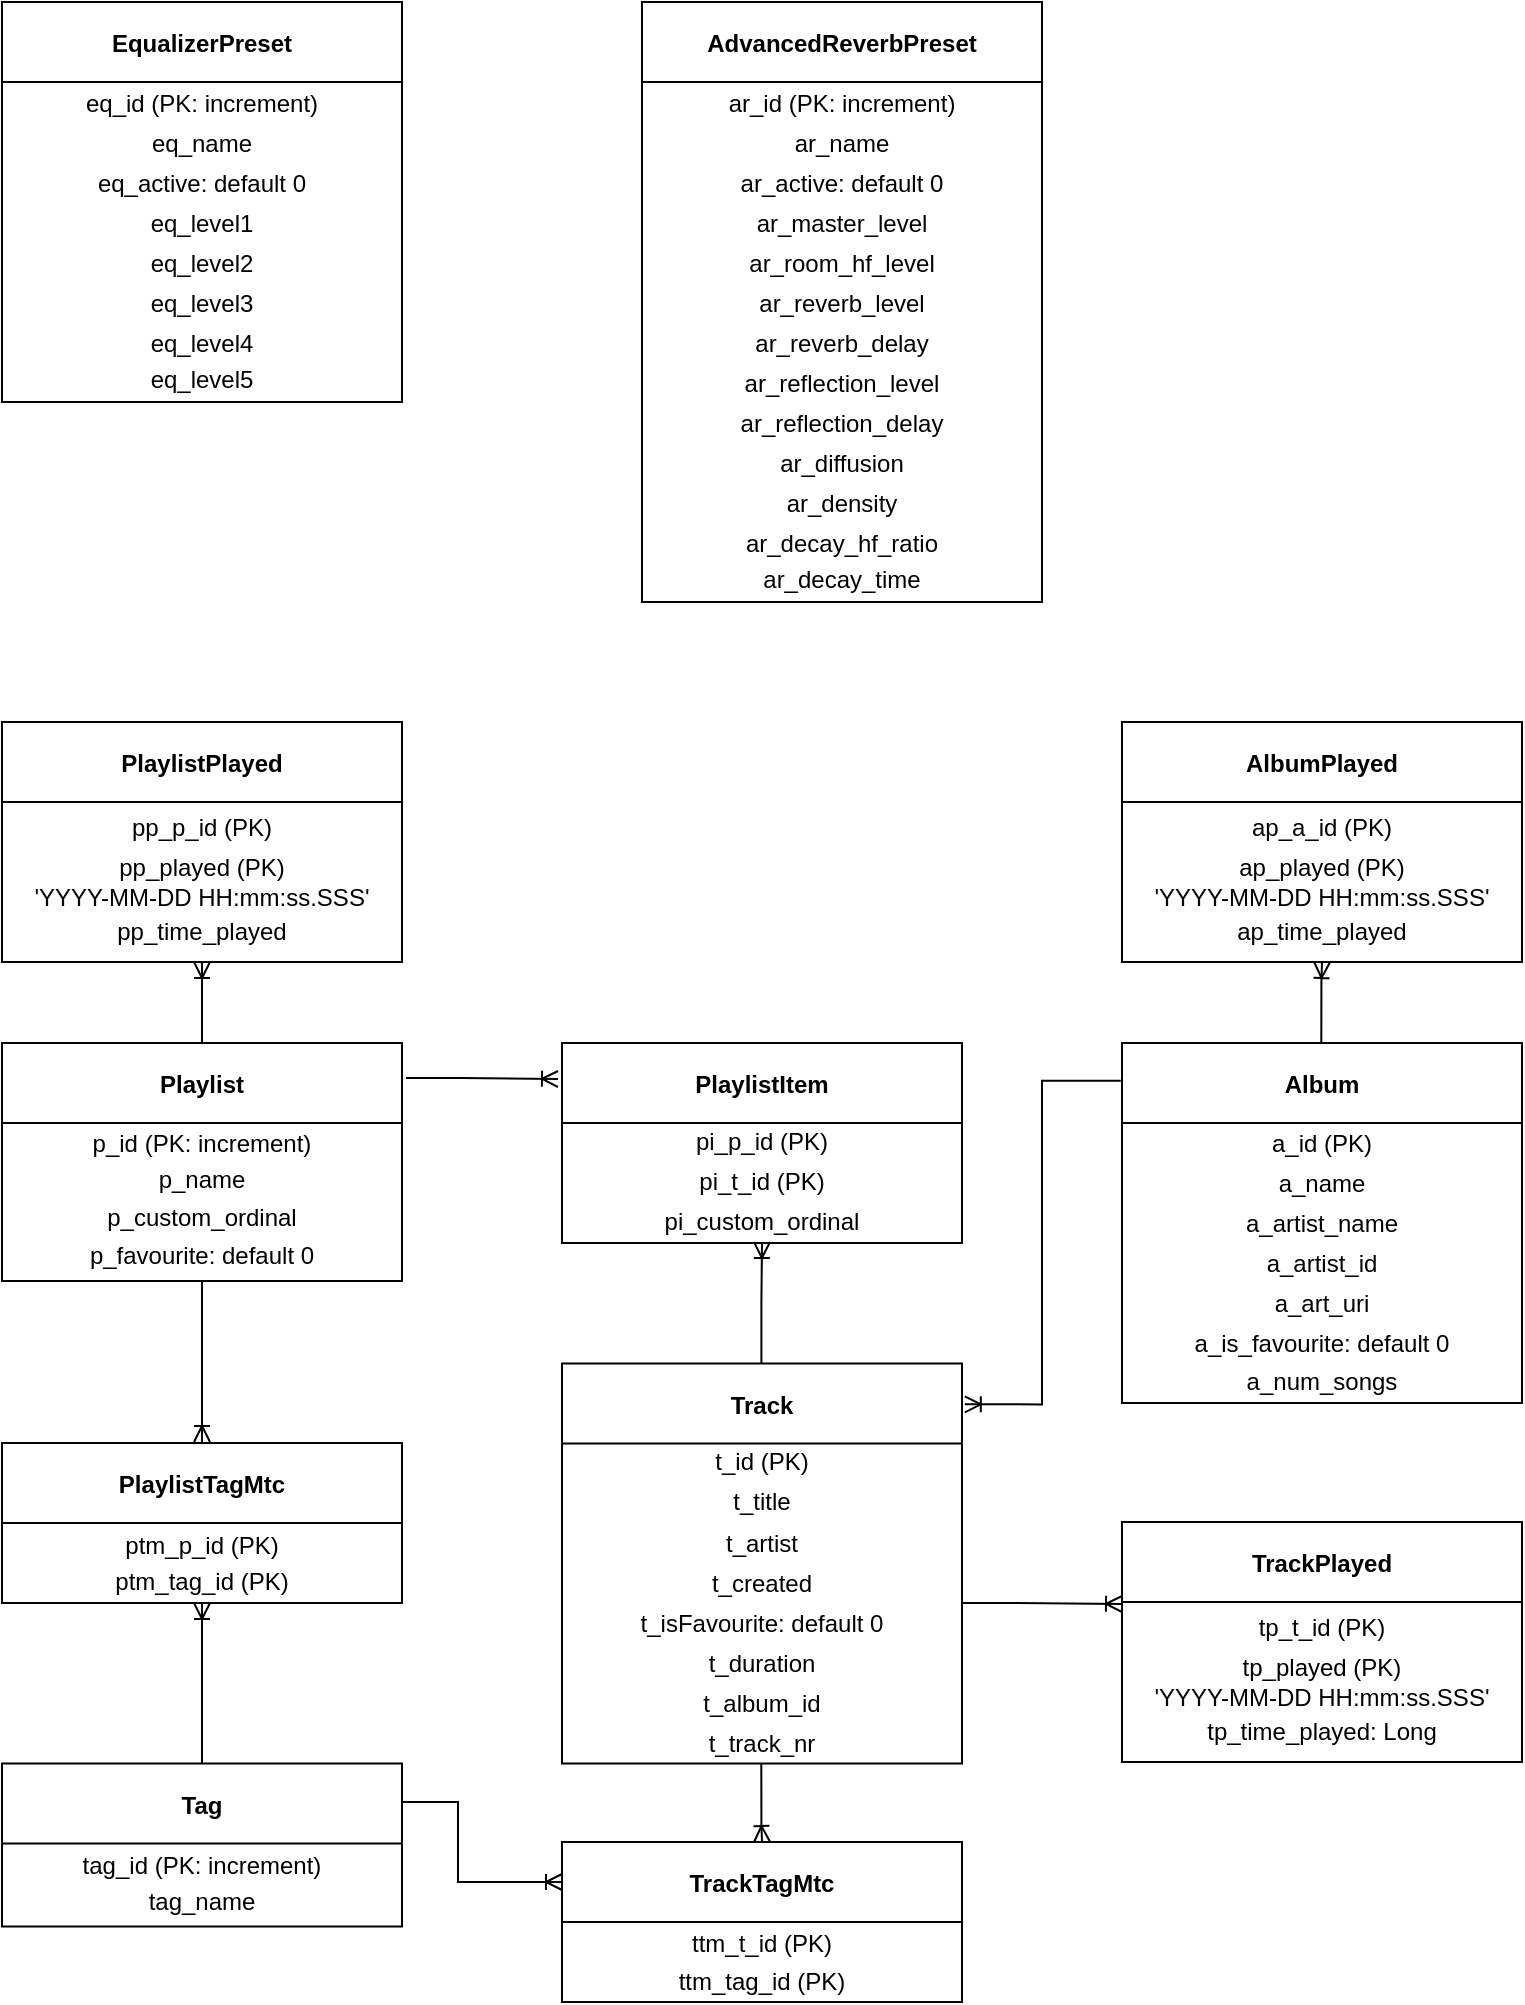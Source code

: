 <mxfile version="14.9.6" type="device"><diagram id="R2lEEEUBdFMjLlhIrx00" name="Page-1"><mxGraphModel dx="3741" dy="1497" grid="1" gridSize="10" guides="1" tooltips="1" connect="1" arrows="1" fold="1" page="1" pageScale="1" pageWidth="850" pageHeight="1100" math="0" shadow="0" extFonts="Permanent Marker^https://fonts.googleapis.com/css?family=Permanent+Marker"><root><mxCell id="0"/><mxCell id="1" parent="0"/><mxCell id="EXQ5YkTZao0YpwizTzRX-23" style="edgeStyle=orthogonalEdgeStyle;rounded=0;orthogonalLoop=1;jettySize=auto;html=1;exitX=0.5;exitY=0;exitDx=0;exitDy=0;entryX=0.5;entryY=1;entryDx=0;entryDy=0;endArrow=ERoneToMany;endFill=0;" parent="1" source="ASpLACSmr5t7BUj4uXGP-8" target="C73bpjmQPpyLcj9TKDOl-4" edge="1"><mxGeometry relative="1" as="geometry"/></mxCell><mxCell id="ASpLACSmr5t7BUj4uXGP-8" value="Tag" style="swimlane;startSize=40;" parent="1" vertex="1"><mxGeometry x="40" y="920.75" width="200" height="81.5" as="geometry"/></mxCell><mxCell id="ASpLACSmr5t7BUj4uXGP-9" value="tag_id (PK: increment)" style="text;html=1;strokeColor=none;fillColor=none;align=center;verticalAlign=middle;whiteSpace=wrap;rounded=0;" parent="ASpLACSmr5t7BUj4uXGP-8" vertex="1"><mxGeometry x="10" y="41" width="180" height="20" as="geometry"/></mxCell><mxCell id="ASpLACSmr5t7BUj4uXGP-10" value="tag_name" style="text;html=1;strokeColor=none;fillColor=none;align=center;verticalAlign=middle;whiteSpace=wrap;rounded=0;" parent="ASpLACSmr5t7BUj4uXGP-8" vertex="1"><mxGeometry x="10" y="59" width="180" height="20" as="geometry"/></mxCell><mxCell id="C73bpjmQPpyLcj9TKDOl-4" value="PlaylistTagMtc" style="swimlane;startSize=40;" parent="1" vertex="1"><mxGeometry x="40" y="760.5" width="200" height="80" as="geometry"/></mxCell><mxCell id="C73bpjmQPpyLcj9TKDOl-5" value="ptm_p_id (PK)" style="text;html=1;strokeColor=none;fillColor=none;align=center;verticalAlign=middle;whiteSpace=wrap;rounded=0;" parent="C73bpjmQPpyLcj9TKDOl-4" vertex="1"><mxGeometry x="10" y="41" width="180" height="20" as="geometry"/></mxCell><mxCell id="C73bpjmQPpyLcj9TKDOl-6" value="ptm_tag_id (PK)" style="text;html=1;strokeColor=none;fillColor=none;align=center;verticalAlign=middle;whiteSpace=wrap;rounded=0;" parent="C73bpjmQPpyLcj9TKDOl-4" vertex="1"><mxGeometry x="10" y="59" width="180" height="20" as="geometry"/></mxCell><mxCell id="C73bpjmQPpyLcj9TKDOl-7" value="TrackTagMtc" style="swimlane;startSize=40;" parent="1" vertex="1"><mxGeometry x="320" y="960" width="200" height="80" as="geometry"/></mxCell><mxCell id="C73bpjmQPpyLcj9TKDOl-8" value="ttm_t_id (PK)" style="text;html=1;strokeColor=none;fillColor=none;align=center;verticalAlign=middle;whiteSpace=wrap;rounded=0;" parent="C73bpjmQPpyLcj9TKDOl-7" vertex="1"><mxGeometry x="10" y="41" width="180" height="20" as="geometry"/></mxCell><mxCell id="C73bpjmQPpyLcj9TKDOl-9" value="ttm_tag_id (PK)" style="text;html=1;strokeColor=none;fillColor=none;align=center;verticalAlign=middle;whiteSpace=wrap;rounded=0;" parent="C73bpjmQPpyLcj9TKDOl-7" vertex="1"><mxGeometry x="10" y="60" width="180" height="20" as="geometry"/></mxCell><mxCell id="d-JsLVM1JyWQdLtU0kbF-2" value="TrackPlayed" style="swimlane;startSize=40;" parent="1" vertex="1"><mxGeometry x="600" y="800" width="200" height="120" as="geometry"/></mxCell><mxCell id="d-JsLVM1JyWQdLtU0kbF-3" value="tp_t_id (PK)" style="text;html=1;strokeColor=none;fillColor=none;align=center;verticalAlign=middle;whiteSpace=wrap;rounded=0;" parent="d-JsLVM1JyWQdLtU0kbF-2" vertex="1"><mxGeometry x="10" y="43" width="180" height="20" as="geometry"/></mxCell><mxCell id="d-JsLVM1JyWQdLtU0kbF-4" value="tp_played (PK)&lt;br&gt;'YYYY-MM-DD HH:mm:ss.SSS'" style="text;html=1;strokeColor=none;fillColor=none;align=center;verticalAlign=middle;whiteSpace=wrap;rounded=0;" parent="d-JsLVM1JyWQdLtU0kbF-2" vertex="1"><mxGeometry x="10" y="59" width="180" height="41" as="geometry"/></mxCell><mxCell id="EXQ5YkTZao0YpwizTzRX-2" value="" style="group" parent="1" vertex="1" connectable="0"><mxGeometry x="40" y="560.5" width="200" height="119" as="geometry"/></mxCell><mxCell id="ASpLACSmr5t7BUj4uXGP-6" value="Playlist" style="swimlane;startSize=40;" parent="EXQ5YkTZao0YpwizTzRX-2" vertex="1"><mxGeometry width="200" height="119" as="geometry"/></mxCell><mxCell id="ASpLACSmr5t7BUj4uXGP-7" value="p_id (PK: increment)" style="text;html=1;strokeColor=none;fillColor=none;align=center;verticalAlign=middle;whiteSpace=wrap;rounded=0;" parent="ASpLACSmr5t7BUj4uXGP-6" vertex="1"><mxGeometry x="10" y="40" width="180" height="20" as="geometry"/></mxCell><mxCell id="ASpLACSmr5t7BUj4uXGP-16" value="p_name" style="text;html=1;strokeColor=none;fillColor=none;align=center;verticalAlign=middle;whiteSpace=wrap;rounded=0;" parent="EXQ5YkTZao0YpwizTzRX-2" vertex="1"><mxGeometry x="10" y="58" width="180" height="20" as="geometry"/></mxCell><mxCell id="93T6C2DbR8N9bo7Hs1vx-21" value="p_custom_ordinal" style="text;html=1;strokeColor=none;fillColor=none;align=center;verticalAlign=middle;whiteSpace=wrap;rounded=0;" parent="EXQ5YkTZao0YpwizTzRX-2" vertex="1"><mxGeometry x="10" y="77" width="180" height="20" as="geometry"/></mxCell><mxCell id="93T6C2DbR8N9bo7Hs1vx-22" value="p_favourite: default 0" style="text;html=1;strokeColor=none;fillColor=none;align=center;verticalAlign=middle;whiteSpace=wrap;rounded=0;" parent="EXQ5YkTZao0YpwizTzRX-2" vertex="1"><mxGeometry x="10" y="96" width="180" height="20" as="geometry"/></mxCell><mxCell id="EXQ5YkTZao0YpwizTzRX-3" value="" style="group" parent="1" vertex="1" connectable="0"><mxGeometry x="320" y="560.5" width="200" height="100" as="geometry"/></mxCell><mxCell id="Jwq-ULi-y-qju-EVucu7-1" value="PlaylistItem" style="swimlane;startSize=40;" parent="EXQ5YkTZao0YpwizTzRX-3" vertex="1"><mxGeometry width="200" height="100" as="geometry"/></mxCell><mxCell id="Jwq-ULi-y-qju-EVucu7-2" value="pi_p_id (PK)" style="text;html=1;strokeColor=none;fillColor=none;align=center;verticalAlign=middle;whiteSpace=wrap;rounded=0;" parent="Jwq-ULi-y-qju-EVucu7-1" vertex="1"><mxGeometry x="10" y="39" width="180" height="20" as="geometry"/></mxCell><mxCell id="Jwq-ULi-y-qju-EVucu7-3" value="pi_t_id (PK)" style="text;html=1;strokeColor=none;fillColor=none;align=center;verticalAlign=middle;whiteSpace=wrap;rounded=0;" parent="Jwq-ULi-y-qju-EVucu7-1" vertex="1"><mxGeometry x="10" y="59" width="180" height="20" as="geometry"/></mxCell><mxCell id="93T6C2DbR8N9bo7Hs1vx-20" value="pi_custom_ordinal" style="text;html=1;strokeColor=none;fillColor=none;align=center;verticalAlign=middle;whiteSpace=wrap;rounded=0;" parent="EXQ5YkTZao0YpwizTzRX-3" vertex="1"><mxGeometry x="10" y="79" width="180" height="20" as="geometry"/></mxCell><mxCell id="EXQ5YkTZao0YpwizTzRX-4" value="" style="group" parent="1" vertex="1" connectable="0"><mxGeometry x="320" y="720.75" width="200" height="200" as="geometry"/></mxCell><mxCell id="ASpLACSmr5t7BUj4uXGP-1" value="Track" style="swimlane;startSize=40;" parent="EXQ5YkTZao0YpwizTzRX-4" vertex="1"><mxGeometry width="200" height="200" as="geometry"/></mxCell><mxCell id="ASpLACSmr5t7BUj4uXGP-4" value="t_id (PK)" style="text;html=1;strokeColor=none;fillColor=none;align=center;verticalAlign=middle;whiteSpace=wrap;rounded=0;" parent="ASpLACSmr5t7BUj4uXGP-1" vertex="1"><mxGeometry x="10" y="39" width="180" height="20" as="geometry"/></mxCell><mxCell id="93T6C2DbR8N9bo7Hs1vx-23" value="t_isFavourite: default 0" style="text;html=1;strokeColor=none;fillColor=none;align=center;verticalAlign=middle;whiteSpace=wrap;rounded=0;" parent="ASpLACSmr5t7BUj4uXGP-1" vertex="1"><mxGeometry x="10" y="120" width="180" height="20" as="geometry"/></mxCell><mxCell id="SshMNhiajl-poPOWsSwz-1" value="t_duration" style="text;html=1;strokeColor=none;fillColor=none;align=center;verticalAlign=middle;whiteSpace=wrap;rounded=0;" parent="ASpLACSmr5t7BUj4uXGP-1" vertex="1"><mxGeometry x="10" y="140" width="180" height="20" as="geometry"/></mxCell><mxCell id="SshMNhiajl-poPOWsSwz-2" value="t_album_id" style="text;html=1;strokeColor=none;fillColor=none;align=center;verticalAlign=middle;whiteSpace=wrap;rounded=0;" parent="ASpLACSmr5t7BUj4uXGP-1" vertex="1"><mxGeometry x="10" y="160" width="180" height="20" as="geometry"/></mxCell><mxCell id="EXQ5YkTZao0YpwizTzRX-1" value="t_track_nr" style="text;html=1;strokeColor=none;fillColor=none;align=center;verticalAlign=middle;whiteSpace=wrap;rounded=0;" parent="ASpLACSmr5t7BUj4uXGP-1" vertex="1"><mxGeometry x="10" y="180" width="180" height="20" as="geometry"/></mxCell><mxCell id="ASpLACSmr5t7BUj4uXGP-5" value="t_title" style="text;html=1;strokeColor=none;fillColor=none;align=center;verticalAlign=middle;whiteSpace=wrap;rounded=0;" parent="EXQ5YkTZao0YpwizTzRX-4" vertex="1"><mxGeometry x="10" y="59" width="180" height="20" as="geometry"/></mxCell><mxCell id="ASpLACSmr5t7BUj4uXGP-14" value="t_artist" style="text;html=1;strokeColor=none;fillColor=none;align=center;verticalAlign=middle;whiteSpace=wrap;rounded=0;" parent="EXQ5YkTZao0YpwizTzRX-4" vertex="1"><mxGeometry x="10" y="80" width="180" height="20" as="geometry"/></mxCell><mxCell id="93T6C2DbR8N9bo7Hs1vx-1" value="t_created" style="text;html=1;strokeColor=none;fillColor=none;align=center;verticalAlign=middle;whiteSpace=wrap;rounded=0;" parent="EXQ5YkTZao0YpwizTzRX-4" vertex="1"><mxGeometry x="10" y="100" width="180" height="20" as="geometry"/></mxCell><mxCell id="EXQ5YkTZao0YpwizTzRX-5" value="" style="group" parent="1" vertex="1" connectable="0"><mxGeometry x="40" y="40" width="200" height="200" as="geometry"/></mxCell><mxCell id="ASpLACSmr5t7BUj4uXGP-19" value="EqualizerPreset" style="swimlane;startSize=40;" parent="EXQ5YkTZao0YpwizTzRX-5" vertex="1"><mxGeometry width="200" height="200" as="geometry"/></mxCell><mxCell id="ASpLACSmr5t7BUj4uXGP-20" value="eq_id (PK: increment)" style="text;html=1;strokeColor=none;fillColor=none;align=center;verticalAlign=middle;whiteSpace=wrap;rounded=0;" parent="ASpLACSmr5t7BUj4uXGP-19" vertex="1"><mxGeometry x="10" y="41" width="180" height="20" as="geometry"/></mxCell><mxCell id="ASpLACSmr5t7BUj4uXGP-21" value="eq_name" style="text;html=1;strokeColor=none;fillColor=none;align=center;verticalAlign=middle;whiteSpace=wrap;rounded=0;" parent="ASpLACSmr5t7BUj4uXGP-19" vertex="1"><mxGeometry x="10" y="61" width="180" height="20" as="geometry"/></mxCell><mxCell id="ASpLACSmr5t7BUj4uXGP-22" value="eq_active: default 0" style="text;html=1;strokeColor=none;fillColor=none;align=center;verticalAlign=middle;whiteSpace=wrap;rounded=0;" parent="ASpLACSmr5t7BUj4uXGP-19" vertex="1"><mxGeometry x="10" y="81" width="180" height="20" as="geometry"/></mxCell><mxCell id="ASpLACSmr5t7BUj4uXGP-23" value="eq_level1" style="text;html=1;strokeColor=none;fillColor=none;align=center;verticalAlign=middle;whiteSpace=wrap;rounded=0;" parent="ASpLACSmr5t7BUj4uXGP-19" vertex="1"><mxGeometry x="10" y="101" width="180" height="20" as="geometry"/></mxCell><mxCell id="93T6C2DbR8N9bo7Hs1vx-12" value="eq_level2" style="text;html=1;strokeColor=none;fillColor=none;align=center;verticalAlign=middle;whiteSpace=wrap;rounded=0;" parent="EXQ5YkTZao0YpwizTzRX-5" vertex="1"><mxGeometry x="10" y="121" width="180" height="20" as="geometry"/></mxCell><mxCell id="93T6C2DbR8N9bo7Hs1vx-13" value="eq_level3" style="text;html=1;strokeColor=none;fillColor=none;align=center;verticalAlign=middle;whiteSpace=wrap;rounded=0;" parent="EXQ5YkTZao0YpwizTzRX-5" vertex="1"><mxGeometry x="10" y="141" width="180" height="20" as="geometry"/></mxCell><mxCell id="93T6C2DbR8N9bo7Hs1vx-14" value="eq_level4" style="text;html=1;strokeColor=none;fillColor=none;align=center;verticalAlign=middle;whiteSpace=wrap;rounded=0;" parent="EXQ5YkTZao0YpwizTzRX-5" vertex="1"><mxGeometry x="10" y="161" width="180" height="20" as="geometry"/></mxCell><mxCell id="93T6C2DbR8N9bo7Hs1vx-15" value="eq_level5" style="text;html=1;strokeColor=none;fillColor=none;align=center;verticalAlign=middle;whiteSpace=wrap;rounded=0;" parent="EXQ5YkTZao0YpwizTzRX-5" vertex="1"><mxGeometry x="10" y="179" width="180" height="20" as="geometry"/></mxCell><mxCell id="EXQ5YkTZao0YpwizTzRX-6" value="" style="group" parent="1" vertex="1" connectable="0"><mxGeometry x="360" y="40" width="200" height="300" as="geometry"/></mxCell><mxCell id="Jwq-ULi-y-qju-EVucu7-20" value="AdvancedReverbPreset" style="swimlane;startSize=40;" parent="EXQ5YkTZao0YpwizTzRX-6" vertex="1"><mxGeometry width="200" height="300" as="geometry"/></mxCell><mxCell id="Jwq-ULi-y-qju-EVucu7-21" value="ar_id (PK: increment)" style="text;html=1;strokeColor=none;fillColor=none;align=center;verticalAlign=middle;whiteSpace=wrap;rounded=0;" parent="Jwq-ULi-y-qju-EVucu7-20" vertex="1"><mxGeometry x="10" y="41" width="180" height="20" as="geometry"/></mxCell><mxCell id="Jwq-ULi-y-qju-EVucu7-22" value="ar_name" style="text;html=1;strokeColor=none;fillColor=none;align=center;verticalAlign=middle;whiteSpace=wrap;rounded=0;" parent="Jwq-ULi-y-qju-EVucu7-20" vertex="1"><mxGeometry x="10" y="61" width="180" height="20" as="geometry"/></mxCell><mxCell id="Jwq-ULi-y-qju-EVucu7-23" value="ar_active: default 0" style="text;html=1;strokeColor=none;fillColor=none;align=center;verticalAlign=middle;whiteSpace=wrap;rounded=0;" parent="Jwq-ULi-y-qju-EVucu7-20" vertex="1"><mxGeometry x="10" y="81" width="180" height="20" as="geometry"/></mxCell><mxCell id="Jwq-ULi-y-qju-EVucu7-24" value="ar_master_level" style="text;html=1;strokeColor=none;fillColor=none;align=center;verticalAlign=middle;whiteSpace=wrap;rounded=0;" parent="Jwq-ULi-y-qju-EVucu7-20" vertex="1"><mxGeometry x="10" y="101" width="180" height="20" as="geometry"/></mxCell><mxCell id="93T6C2DbR8N9bo7Hs1vx-3" value="ar_room_hf_level" style="text;html=1;strokeColor=none;fillColor=none;align=center;verticalAlign=middle;whiteSpace=wrap;rounded=0;" parent="EXQ5YkTZao0YpwizTzRX-6" vertex="1"><mxGeometry x="10" y="121" width="180" height="20" as="geometry"/></mxCell><mxCell id="93T6C2DbR8N9bo7Hs1vx-4" value="ar_reverb_level" style="text;html=1;strokeColor=none;fillColor=none;align=center;verticalAlign=middle;whiteSpace=wrap;rounded=0;" parent="EXQ5YkTZao0YpwizTzRX-6" vertex="1"><mxGeometry x="10" y="141" width="180" height="20" as="geometry"/></mxCell><mxCell id="93T6C2DbR8N9bo7Hs1vx-5" value="ar_reverb_delay" style="text;html=1;strokeColor=none;fillColor=none;align=center;verticalAlign=middle;whiteSpace=wrap;rounded=0;" parent="EXQ5YkTZao0YpwizTzRX-6" vertex="1"><mxGeometry x="10" y="161" width="180" height="20" as="geometry"/></mxCell><mxCell id="93T6C2DbR8N9bo7Hs1vx-6" value="ar_reflection_level" style="text;html=1;strokeColor=none;fillColor=none;align=center;verticalAlign=middle;whiteSpace=wrap;rounded=0;" parent="EXQ5YkTZao0YpwizTzRX-6" vertex="1"><mxGeometry x="10" y="181" width="180" height="20" as="geometry"/></mxCell><mxCell id="93T6C2DbR8N9bo7Hs1vx-7" value="ar_reflection_delay" style="text;html=1;strokeColor=none;fillColor=none;align=center;verticalAlign=middle;whiteSpace=wrap;rounded=0;" parent="EXQ5YkTZao0YpwizTzRX-6" vertex="1"><mxGeometry x="10" y="201" width="180" height="20" as="geometry"/></mxCell><mxCell id="93T6C2DbR8N9bo7Hs1vx-8" value="ar_diffusion" style="text;html=1;strokeColor=none;fillColor=none;align=center;verticalAlign=middle;whiteSpace=wrap;rounded=0;" parent="EXQ5YkTZao0YpwizTzRX-6" vertex="1"><mxGeometry x="10" y="221" width="180" height="20" as="geometry"/></mxCell><mxCell id="93T6C2DbR8N9bo7Hs1vx-9" value="ar_density" style="text;html=1;strokeColor=none;fillColor=none;align=center;verticalAlign=middle;whiteSpace=wrap;rounded=0;" parent="EXQ5YkTZao0YpwizTzRX-6" vertex="1"><mxGeometry x="10" y="241" width="180" height="20" as="geometry"/></mxCell><mxCell id="93T6C2DbR8N9bo7Hs1vx-10" value="ar_decay_hf_ratio" style="text;html=1;strokeColor=none;fillColor=none;align=center;verticalAlign=middle;whiteSpace=wrap;rounded=0;" parent="EXQ5YkTZao0YpwizTzRX-6" vertex="1"><mxGeometry x="10" y="261" width="180" height="20" as="geometry"/></mxCell><mxCell id="93T6C2DbR8N9bo7Hs1vx-11" value="ar_decay_time" style="text;html=1;strokeColor=none;fillColor=none;align=center;verticalAlign=middle;whiteSpace=wrap;rounded=0;" parent="EXQ5YkTZao0YpwizTzRX-6" vertex="1"><mxGeometry x="10" y="279" width="180" height="20" as="geometry"/></mxCell><mxCell id="EXQ5YkTZao0YpwizTzRX-7" value="AlbumPlayed" style="swimlane;startSize=40;" parent="1" vertex="1"><mxGeometry x="600" y="400" width="200" height="120" as="geometry"/></mxCell><mxCell id="EXQ5YkTZao0YpwizTzRX-8" value="ap_a_id (PK)" style="text;html=1;strokeColor=none;fillColor=none;align=center;verticalAlign=middle;whiteSpace=wrap;rounded=0;" parent="EXQ5YkTZao0YpwizTzRX-7" vertex="1"><mxGeometry x="10" y="43" width="180" height="20" as="geometry"/></mxCell><mxCell id="EXQ5YkTZao0YpwizTzRX-9" value="ap_played (PK)&lt;br&gt;'YYYY-MM-DD HH:mm:ss.SSS'" style="text;html=1;strokeColor=none;fillColor=none;align=center;verticalAlign=middle;whiteSpace=wrap;rounded=0;" parent="EXQ5YkTZao0YpwizTzRX-7" vertex="1"><mxGeometry x="10" y="59" width="180" height="41" as="geometry"/></mxCell><mxCell id="EXQ5YkTZao0YpwizTzRX-10" value="PlaylistPlayed" style="swimlane;startSize=40;" parent="1" vertex="1"><mxGeometry x="40" y="400" width="200" height="120" as="geometry"/></mxCell><mxCell id="EXQ5YkTZao0YpwizTzRX-11" value="pp_p_id (PK)" style="text;html=1;strokeColor=none;fillColor=none;align=center;verticalAlign=middle;whiteSpace=wrap;rounded=0;" parent="EXQ5YkTZao0YpwizTzRX-10" vertex="1"><mxGeometry x="10" y="43" width="180" height="20" as="geometry"/></mxCell><mxCell id="EXQ5YkTZao0YpwizTzRX-12" value="pp_played (PK)&lt;br&gt;'YYYY-MM-DD HH:mm:ss.SSS'" style="text;html=1;strokeColor=none;fillColor=none;align=center;verticalAlign=middle;whiteSpace=wrap;rounded=0;" parent="EXQ5YkTZao0YpwizTzRX-10" vertex="1"><mxGeometry x="10" y="59" width="180" height="41" as="geometry"/></mxCell><mxCell id="EXQ5YkTZao0YpwizTzRX-13" value="Album" style="swimlane;startSize=40;" parent="1" vertex="1"><mxGeometry x="600" y="560.5" width="200" height="180" as="geometry"/></mxCell><mxCell id="EXQ5YkTZao0YpwizTzRX-14" value="a_id (PK)" style="text;html=1;strokeColor=none;fillColor=none;align=center;verticalAlign=middle;whiteSpace=wrap;rounded=0;" parent="EXQ5YkTZao0YpwizTzRX-13" vertex="1"><mxGeometry x="10" y="40" width="180" height="20" as="geometry"/></mxCell><mxCell id="EXQ5YkTZao0YpwizTzRX-16" value="a_name" style="text;html=1;strokeColor=none;fillColor=none;align=center;verticalAlign=middle;whiteSpace=wrap;rounded=0;" parent="EXQ5YkTZao0YpwizTzRX-13" vertex="1"><mxGeometry x="10" y="60" width="180" height="20" as="geometry"/></mxCell><mxCell id="EXQ5YkTZao0YpwizTzRX-17" value="a_artist_name" style="text;html=1;strokeColor=none;fillColor=none;align=center;verticalAlign=middle;whiteSpace=wrap;rounded=0;" parent="EXQ5YkTZao0YpwizTzRX-13" vertex="1"><mxGeometry x="10" y="80" width="180" height="20" as="geometry"/></mxCell><mxCell id="EXQ5YkTZao0YpwizTzRX-18" value="a_artist_id" style="text;html=1;strokeColor=none;fillColor=none;align=center;verticalAlign=middle;whiteSpace=wrap;rounded=0;" parent="EXQ5YkTZao0YpwizTzRX-13" vertex="1"><mxGeometry x="10" y="100" width="180" height="20" as="geometry"/></mxCell><mxCell id="EXQ5YkTZao0YpwizTzRX-19" value="a_art_uri" style="text;html=1;strokeColor=none;fillColor=none;align=center;verticalAlign=middle;whiteSpace=wrap;rounded=0;" parent="EXQ5YkTZao0YpwizTzRX-13" vertex="1"><mxGeometry x="10" y="120" width="180" height="20" as="geometry"/></mxCell><mxCell id="EXQ5YkTZao0YpwizTzRX-20" value="a_is_favourite: default 0" style="text;html=1;strokeColor=none;fillColor=none;align=center;verticalAlign=middle;whiteSpace=wrap;rounded=0;" parent="EXQ5YkTZao0YpwizTzRX-13" vertex="1"><mxGeometry x="10" y="140" width="180" height="20" as="geometry"/></mxCell><mxCell id="EXQ5YkTZao0YpwizTzRX-21" value="a_num_songs" style="text;html=1;strokeColor=none;fillColor=none;align=center;verticalAlign=middle;whiteSpace=wrap;rounded=0;" parent="EXQ5YkTZao0YpwizTzRX-13" vertex="1"><mxGeometry x="10" y="159" width="180" height="20" as="geometry"/></mxCell><mxCell id="EXQ5YkTZao0YpwizTzRX-25" style="edgeStyle=orthogonalEdgeStyle;rounded=0;orthogonalLoop=1;jettySize=auto;html=1;exitX=0.5;exitY=1;exitDx=0;exitDy=0;endArrow=ERoneToMany;endFill=0;" parent="1" source="ASpLACSmr5t7BUj4uXGP-6" edge="1"><mxGeometry relative="1" as="geometry"><mxPoint x="260" y="760.5" as="sourcePoint"/><mxPoint x="140" y="760" as="targetPoint"/><Array as="points"><mxPoint x="140" y="740"/><mxPoint x="140" y="740"/></Array></mxGeometry></mxCell><mxCell id="EXQ5YkTZao0YpwizTzRX-26" style="edgeStyle=orthogonalEdgeStyle;rounded=0;orthogonalLoop=1;jettySize=auto;html=1;exitX=0.5;exitY=0;exitDx=0;exitDy=0;endArrow=ERoneToMany;endFill=0;" parent="1" source="ASpLACSmr5t7BUj4uXGP-6" edge="1"><mxGeometry relative="1" as="geometry"><mxPoint x="140" y="550.25" as="sourcePoint"/><mxPoint x="140" y="520" as="targetPoint"/></mxGeometry></mxCell><mxCell id="EXQ5YkTZao0YpwizTzRX-27" style="edgeStyle=orthogonalEdgeStyle;rounded=0;orthogonalLoop=1;jettySize=auto;html=1;exitX=1.01;exitY=0.147;exitDx=0;exitDy=0;endArrow=ERoneToMany;endFill=0;entryX=-0.01;entryY=0.18;entryDx=0;entryDy=0;entryPerimeter=0;exitPerimeter=0;" parent="1" source="ASpLACSmr5t7BUj4uXGP-6" target="Jwq-ULi-y-qju-EVucu7-1" edge="1"><mxGeometry relative="1" as="geometry"><mxPoint x="270" y="640.25" as="sourcePoint"/><mxPoint x="270" y="720.75" as="targetPoint"/><Array as="points"><mxPoint x="270" y="578"/></Array></mxGeometry></mxCell><mxCell id="EXQ5YkTZao0YpwizTzRX-28" style="edgeStyle=orthogonalEdgeStyle;rounded=0;orthogonalLoop=1;jettySize=auto;html=1;exitX=0.5;exitY=0;exitDx=0;exitDy=0;endArrow=ERoneToMany;endFill=0;" parent="1" edge="1"><mxGeometry relative="1" as="geometry"><mxPoint x="419.71" y="720.75" as="sourcePoint"/><mxPoint x="420" y="660" as="targetPoint"/><Array as="points"><mxPoint x="420" y="690"/><mxPoint x="420" y="690"/></Array></mxGeometry></mxCell><mxCell id="EXQ5YkTZao0YpwizTzRX-29" style="edgeStyle=orthogonalEdgeStyle;rounded=0;orthogonalLoop=1;jettySize=auto;html=1;exitX=1.01;exitY=0.147;exitDx=0;exitDy=0;endArrow=ERoneToMany;endFill=0;entryX=0;entryY=0.25;entryDx=0;entryDy=0;exitPerimeter=0;" parent="1" target="C73bpjmQPpyLcj9TKDOl-7" edge="1"><mxGeometry relative="1" as="geometry"><mxPoint x="240" y="940.003" as="sourcePoint"/><mxPoint x="316" y="940.51" as="targetPoint"/><Array as="points"><mxPoint x="268" y="940"/><mxPoint x="268" y="980"/></Array></mxGeometry></mxCell><mxCell id="EXQ5YkTZao0YpwizTzRX-30" style="edgeStyle=orthogonalEdgeStyle;rounded=0;orthogonalLoop=1;jettySize=auto;html=1;endArrow=ERoneToMany;endFill=0;" parent="1" edge="1"><mxGeometry relative="1" as="geometry"><mxPoint x="419.66" y="920.75" as="sourcePoint"/><mxPoint x="420" y="960" as="targetPoint"/><Array as="points"><mxPoint x="419.66" y="951"/><mxPoint x="419.66" y="951"/></Array></mxGeometry></mxCell><mxCell id="EXQ5YkTZao0YpwizTzRX-31" style="edgeStyle=orthogonalEdgeStyle;rounded=0;orthogonalLoop=1;jettySize=auto;html=1;exitX=1.01;exitY=0.147;exitDx=0;exitDy=0;endArrow=ERoneToMany;endFill=0;exitPerimeter=0;" parent="1" edge="1"><mxGeometry relative="1" as="geometry"><mxPoint x="520" y="840.503" as="sourcePoint"/><mxPoint x="600" y="841" as="targetPoint"/><Array as="points"><mxPoint x="548" y="840.51"/></Array></mxGeometry></mxCell><mxCell id="EXQ5YkTZao0YpwizTzRX-32" style="edgeStyle=orthogonalEdgeStyle;rounded=0;orthogonalLoop=1;jettySize=auto;html=1;exitX=0.5;exitY=0;exitDx=0;exitDy=0;endArrow=ERoneToMany;endFill=0;" parent="1" edge="1"><mxGeometry relative="1" as="geometry"><mxPoint x="699.66" y="560.75" as="sourcePoint"/><mxPoint x="700" y="520" as="targetPoint"/><Array as="points"><mxPoint x="699.95" y="530"/><mxPoint x="699.95" y="530"/></Array></mxGeometry></mxCell><mxCell id="EXQ5YkTZao0YpwizTzRX-33" style="edgeStyle=orthogonalEdgeStyle;rounded=0;orthogonalLoop=1;jettySize=auto;html=1;exitX=-0.003;exitY=0.105;exitDx=0;exitDy=0;endArrow=ERoneToMany;endFill=0;exitPerimeter=0;entryX=1.007;entryY=0.102;entryDx=0;entryDy=0;entryPerimeter=0;" parent="1" source="EXQ5YkTZao0YpwizTzRX-13" target="ASpLACSmr5t7BUj4uXGP-1" edge="1"><mxGeometry relative="1" as="geometry"><mxPoint x="510" y="690.003" as="sourcePoint"/><mxPoint x="480" y="720" as="targetPoint"/><Array as="points"><mxPoint x="560" y="579"/><mxPoint x="560" y="741"/></Array></mxGeometry></mxCell><mxCell id="fkV-pkd2NKX07XmD6Tck-6" value="tp_time_played: Long" style="text;html=1;strokeColor=none;fillColor=none;align=center;verticalAlign=middle;whiteSpace=wrap;rounded=0;" vertex="1" parent="1"><mxGeometry x="610" y="895" width="180" height="20" as="geometry"/></mxCell><mxCell id="fkV-pkd2NKX07XmD6Tck-7" value="pp_time_played" style="text;html=1;strokeColor=none;fillColor=none;align=center;verticalAlign=middle;whiteSpace=wrap;rounded=0;" vertex="1" parent="1"><mxGeometry x="50" y="495" width="180" height="20" as="geometry"/></mxCell><mxCell id="fkV-pkd2NKX07XmD6Tck-8" value="ap_time_played" style="text;html=1;strokeColor=none;fillColor=none;align=center;verticalAlign=middle;whiteSpace=wrap;rounded=0;" vertex="1" parent="1"><mxGeometry x="610" y="495" width="180" height="20" as="geometry"/></mxCell></root></mxGraphModel></diagram></mxfile>
